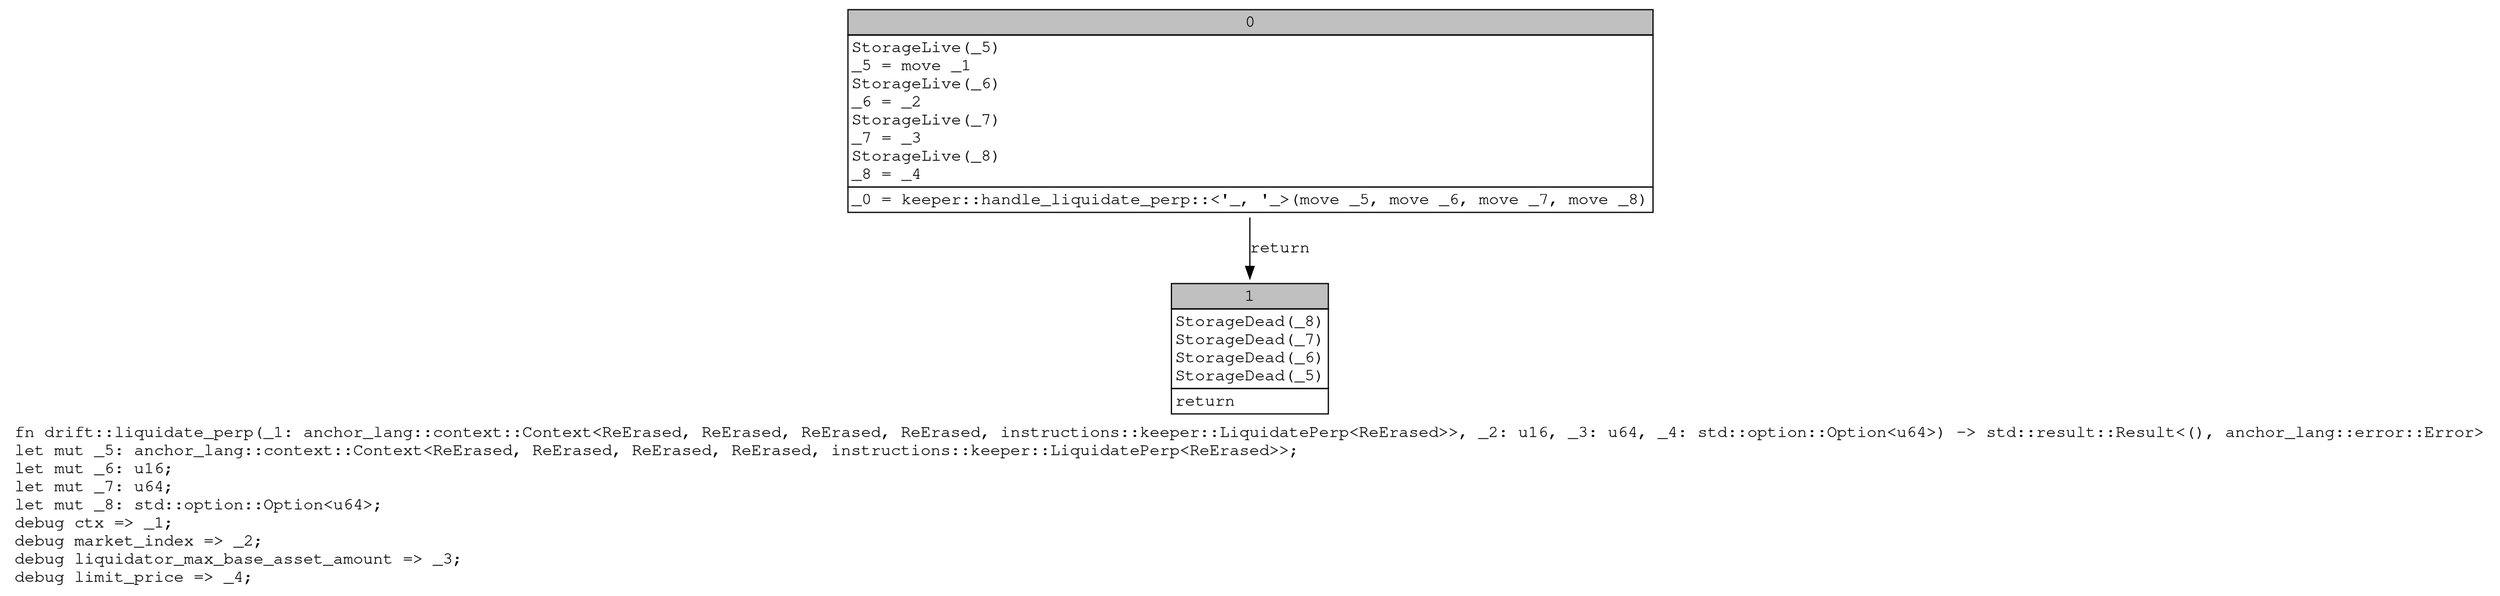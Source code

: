 digraph Mir_0_19933 {
    graph [fontname="Courier, monospace"];
    node [fontname="Courier, monospace"];
    edge [fontname="Courier, monospace"];
    label=<fn drift::liquidate_perp(_1: anchor_lang::context::Context&lt;ReErased, ReErased, ReErased, ReErased, instructions::keeper::LiquidatePerp&lt;ReErased&gt;&gt;, _2: u16, _3: u64, _4: std::option::Option&lt;u64&gt;) -&gt; std::result::Result&lt;(), anchor_lang::error::Error&gt;<br align="left"/>let mut _5: anchor_lang::context::Context&lt;ReErased, ReErased, ReErased, ReErased, instructions::keeper::LiquidatePerp&lt;ReErased&gt;&gt;;<br align="left"/>let mut _6: u16;<br align="left"/>let mut _7: u64;<br align="left"/>let mut _8: std::option::Option&lt;u64&gt;;<br align="left"/>debug ctx =&gt; _1;<br align="left"/>debug market_index =&gt; _2;<br align="left"/>debug liquidator_max_base_asset_amount =&gt; _3;<br align="left"/>debug limit_price =&gt; _4;<br align="left"/>>;
    bb0__0_19933 [shape="none", label=<<table border="0" cellborder="1" cellspacing="0"><tr><td bgcolor="gray" align="center" colspan="1">0</td></tr><tr><td align="left" balign="left">StorageLive(_5)<br/>_5 = move _1<br/>StorageLive(_6)<br/>_6 = _2<br/>StorageLive(_7)<br/>_7 = _3<br/>StorageLive(_8)<br/>_8 = _4<br/></td></tr><tr><td align="left">_0 = keeper::handle_liquidate_perp::&lt;'_, '_&gt;(move _5, move _6, move _7, move _8)</td></tr></table>>];
    bb1__0_19933 [shape="none", label=<<table border="0" cellborder="1" cellspacing="0"><tr><td bgcolor="gray" align="center" colspan="1">1</td></tr><tr><td align="left" balign="left">StorageDead(_8)<br/>StorageDead(_7)<br/>StorageDead(_6)<br/>StorageDead(_5)<br/></td></tr><tr><td align="left">return</td></tr></table>>];
    bb0__0_19933 -> bb1__0_19933 [label="return"];
}
